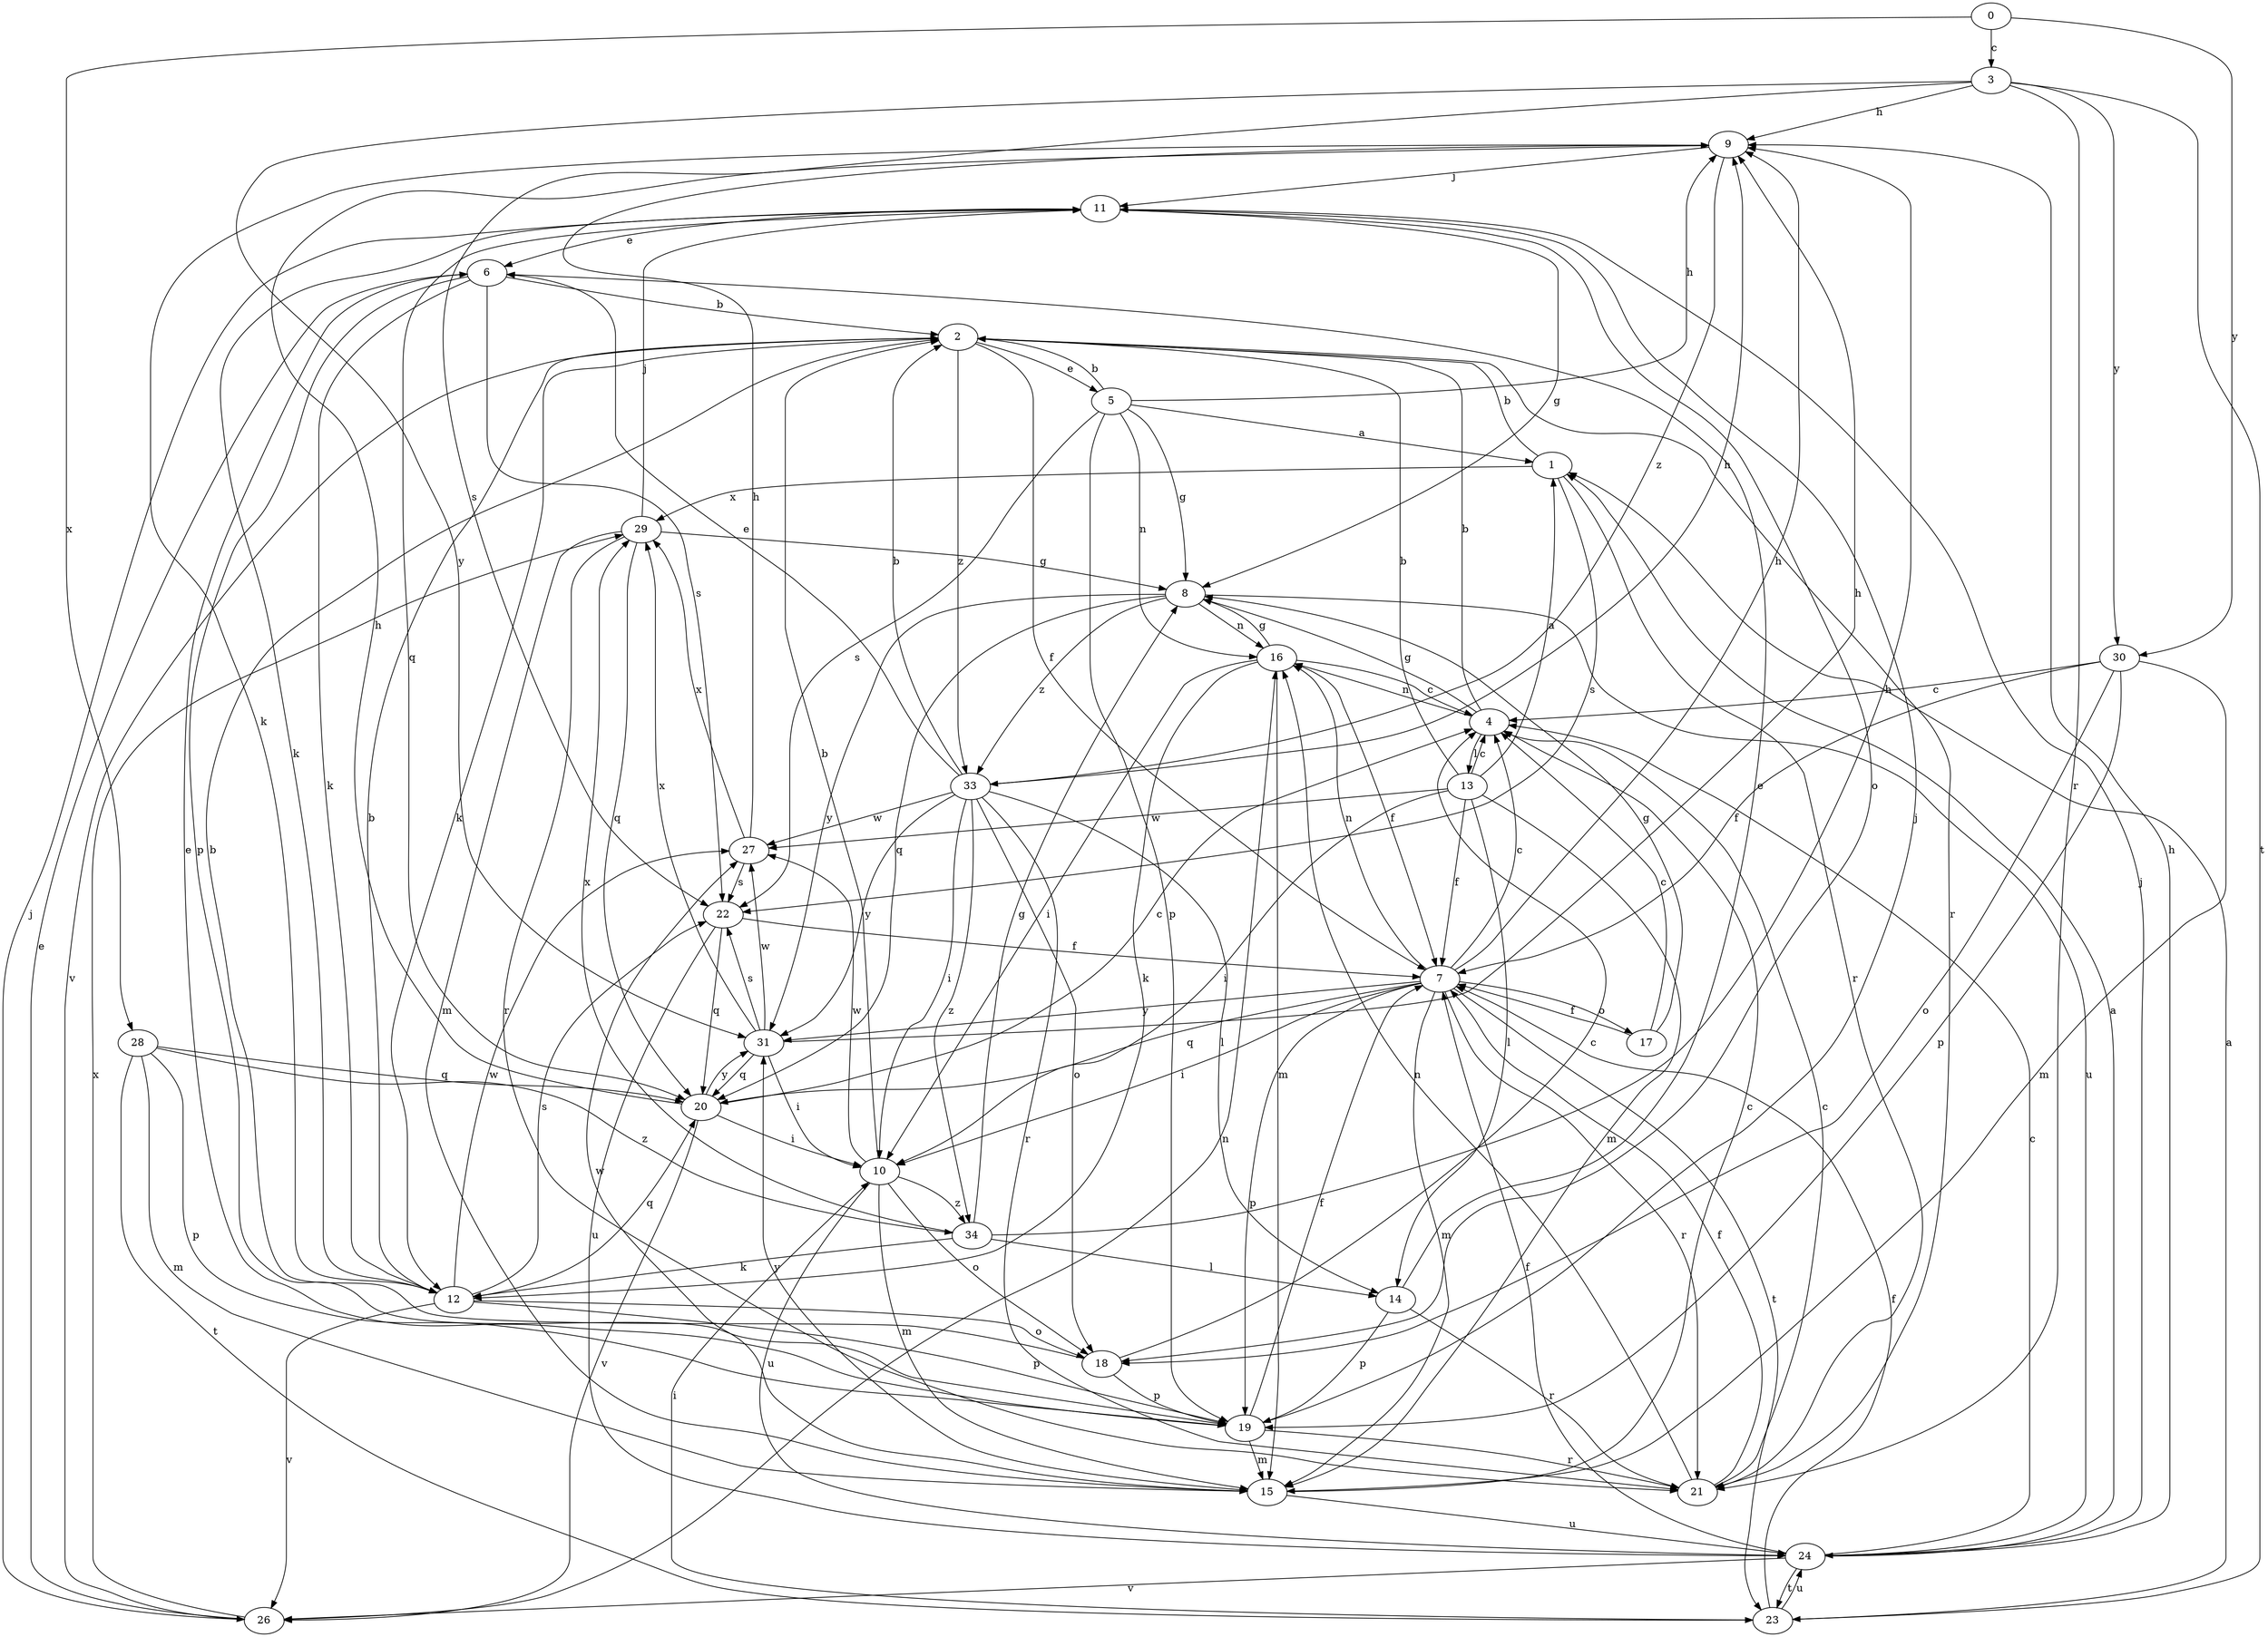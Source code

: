 strict digraph  {
0;
1;
2;
3;
4;
5;
6;
7;
8;
9;
10;
11;
12;
13;
14;
15;
16;
17;
18;
19;
20;
21;
22;
23;
24;
26;
27;
28;
29;
30;
31;
33;
34;
0 -> 3  [label=c];
0 -> 28  [label=x];
0 -> 30  [label=y];
1 -> 2  [label=b];
1 -> 21  [label=r];
1 -> 22  [label=s];
1 -> 29  [label=x];
2 -> 5  [label=e];
2 -> 7  [label=f];
2 -> 12  [label=k];
2 -> 21  [label=r];
2 -> 26  [label=v];
2 -> 33  [label=z];
3 -> 9  [label=h];
3 -> 21  [label=r];
3 -> 22  [label=s];
3 -> 23  [label=t];
3 -> 30  [label=y];
3 -> 31  [label=y];
4 -> 2  [label=b];
4 -> 8  [label=g];
4 -> 13  [label=l];
4 -> 16  [label=n];
5 -> 1  [label=a];
5 -> 2  [label=b];
5 -> 8  [label=g];
5 -> 9  [label=h];
5 -> 16  [label=n];
5 -> 19  [label=p];
5 -> 22  [label=s];
6 -> 2  [label=b];
6 -> 12  [label=k];
6 -> 19  [label=p];
6 -> 22  [label=s];
7 -> 4  [label=c];
7 -> 9  [label=h];
7 -> 10  [label=i];
7 -> 15  [label=m];
7 -> 16  [label=n];
7 -> 17  [label=o];
7 -> 19  [label=p];
7 -> 20  [label=q];
7 -> 21  [label=r];
7 -> 23  [label=t];
7 -> 31  [label=y];
8 -> 16  [label=n];
8 -> 20  [label=q];
8 -> 24  [label=u];
8 -> 31  [label=y];
8 -> 33  [label=z];
9 -> 11  [label=j];
9 -> 12  [label=k];
9 -> 33  [label=z];
10 -> 2  [label=b];
10 -> 15  [label=m];
10 -> 18  [label=o];
10 -> 24  [label=u];
10 -> 27  [label=w];
10 -> 34  [label=z];
11 -> 6  [label=e];
11 -> 8  [label=g];
11 -> 12  [label=k];
11 -> 18  [label=o];
11 -> 20  [label=q];
12 -> 2  [label=b];
12 -> 18  [label=o];
12 -> 19  [label=p];
12 -> 20  [label=q];
12 -> 22  [label=s];
12 -> 26  [label=v];
12 -> 27  [label=w];
13 -> 1  [label=a];
13 -> 2  [label=b];
13 -> 4  [label=c];
13 -> 7  [label=f];
13 -> 10  [label=i];
13 -> 14  [label=l];
13 -> 15  [label=m];
13 -> 27  [label=w];
14 -> 6  [label=e];
14 -> 19  [label=p];
14 -> 21  [label=r];
15 -> 4  [label=c];
15 -> 24  [label=u];
15 -> 27  [label=w];
15 -> 31  [label=y];
16 -> 4  [label=c];
16 -> 7  [label=f];
16 -> 8  [label=g];
16 -> 10  [label=i];
16 -> 12  [label=k];
16 -> 15  [label=m];
17 -> 4  [label=c];
17 -> 7  [label=f];
17 -> 8  [label=g];
18 -> 2  [label=b];
18 -> 4  [label=c];
18 -> 19  [label=p];
19 -> 6  [label=e];
19 -> 7  [label=f];
19 -> 11  [label=j];
19 -> 15  [label=m];
19 -> 21  [label=r];
20 -> 4  [label=c];
20 -> 9  [label=h];
20 -> 10  [label=i];
20 -> 26  [label=v];
20 -> 31  [label=y];
21 -> 4  [label=c];
21 -> 7  [label=f];
21 -> 16  [label=n];
22 -> 7  [label=f];
22 -> 20  [label=q];
22 -> 24  [label=u];
23 -> 1  [label=a];
23 -> 7  [label=f];
23 -> 10  [label=i];
23 -> 24  [label=u];
24 -> 1  [label=a];
24 -> 4  [label=c];
24 -> 7  [label=f];
24 -> 9  [label=h];
24 -> 11  [label=j];
24 -> 23  [label=t];
24 -> 26  [label=v];
26 -> 6  [label=e];
26 -> 11  [label=j];
26 -> 16  [label=n];
26 -> 29  [label=x];
27 -> 9  [label=h];
27 -> 22  [label=s];
27 -> 29  [label=x];
28 -> 15  [label=m];
28 -> 19  [label=p];
28 -> 20  [label=q];
28 -> 23  [label=t];
28 -> 34  [label=z];
29 -> 8  [label=g];
29 -> 11  [label=j];
29 -> 15  [label=m];
29 -> 20  [label=q];
29 -> 21  [label=r];
30 -> 4  [label=c];
30 -> 7  [label=f];
30 -> 15  [label=m];
30 -> 18  [label=o];
30 -> 19  [label=p];
31 -> 9  [label=h];
31 -> 10  [label=i];
31 -> 20  [label=q];
31 -> 22  [label=s];
31 -> 27  [label=w];
31 -> 29  [label=x];
33 -> 2  [label=b];
33 -> 6  [label=e];
33 -> 9  [label=h];
33 -> 10  [label=i];
33 -> 14  [label=l];
33 -> 18  [label=o];
33 -> 21  [label=r];
33 -> 27  [label=w];
33 -> 31  [label=y];
33 -> 34  [label=z];
34 -> 8  [label=g];
34 -> 9  [label=h];
34 -> 12  [label=k];
34 -> 14  [label=l];
34 -> 29  [label=x];
}
